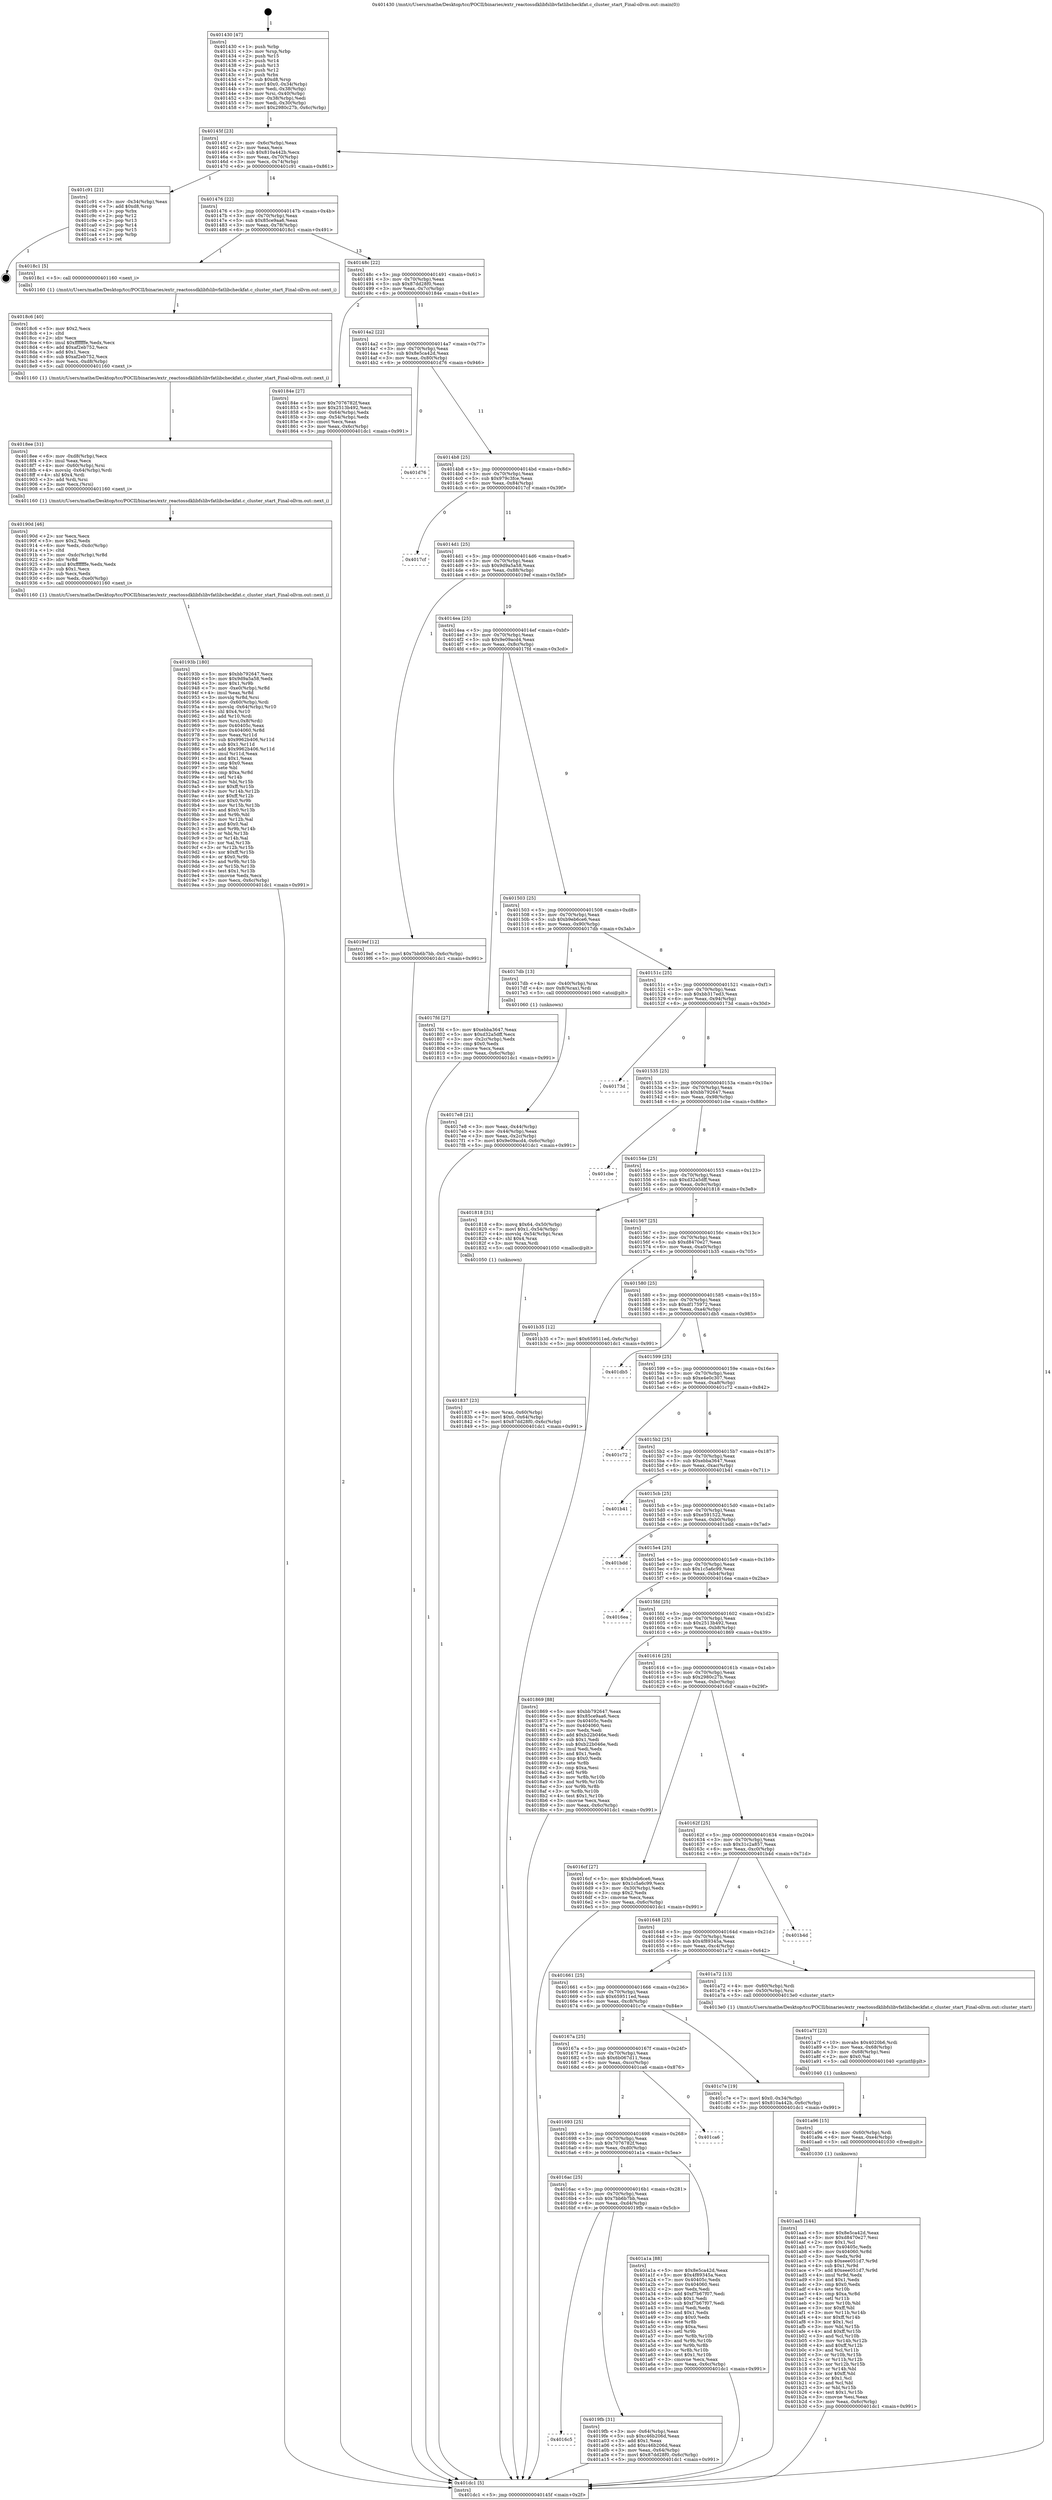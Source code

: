 digraph "0x401430" {
  label = "0x401430 (/mnt/c/Users/mathe/Desktop/tcc/POCII/binaries/extr_reactossdklibfslibvfatlibcheckfat.c_cluster_start_Final-ollvm.out::main(0))"
  labelloc = "t"
  node[shape=record]

  Entry [label="",width=0.3,height=0.3,shape=circle,fillcolor=black,style=filled]
  "0x40145f" [label="{
     0x40145f [23]\l
     | [instrs]\l
     &nbsp;&nbsp;0x40145f \<+3\>: mov -0x6c(%rbp),%eax\l
     &nbsp;&nbsp;0x401462 \<+2\>: mov %eax,%ecx\l
     &nbsp;&nbsp;0x401464 \<+6\>: sub $0x810a442b,%ecx\l
     &nbsp;&nbsp;0x40146a \<+3\>: mov %eax,-0x70(%rbp)\l
     &nbsp;&nbsp;0x40146d \<+3\>: mov %ecx,-0x74(%rbp)\l
     &nbsp;&nbsp;0x401470 \<+6\>: je 0000000000401c91 \<main+0x861\>\l
  }"]
  "0x401c91" [label="{
     0x401c91 [21]\l
     | [instrs]\l
     &nbsp;&nbsp;0x401c91 \<+3\>: mov -0x34(%rbp),%eax\l
     &nbsp;&nbsp;0x401c94 \<+7\>: add $0xd8,%rsp\l
     &nbsp;&nbsp;0x401c9b \<+1\>: pop %rbx\l
     &nbsp;&nbsp;0x401c9c \<+2\>: pop %r12\l
     &nbsp;&nbsp;0x401c9e \<+2\>: pop %r13\l
     &nbsp;&nbsp;0x401ca0 \<+2\>: pop %r14\l
     &nbsp;&nbsp;0x401ca2 \<+2\>: pop %r15\l
     &nbsp;&nbsp;0x401ca4 \<+1\>: pop %rbp\l
     &nbsp;&nbsp;0x401ca5 \<+1\>: ret\l
  }"]
  "0x401476" [label="{
     0x401476 [22]\l
     | [instrs]\l
     &nbsp;&nbsp;0x401476 \<+5\>: jmp 000000000040147b \<main+0x4b\>\l
     &nbsp;&nbsp;0x40147b \<+3\>: mov -0x70(%rbp),%eax\l
     &nbsp;&nbsp;0x40147e \<+5\>: sub $0x85ce9aa6,%eax\l
     &nbsp;&nbsp;0x401483 \<+3\>: mov %eax,-0x78(%rbp)\l
     &nbsp;&nbsp;0x401486 \<+6\>: je 00000000004018c1 \<main+0x491\>\l
  }"]
  Exit [label="",width=0.3,height=0.3,shape=circle,fillcolor=black,style=filled,peripheries=2]
  "0x4018c1" [label="{
     0x4018c1 [5]\l
     | [instrs]\l
     &nbsp;&nbsp;0x4018c1 \<+5\>: call 0000000000401160 \<next_i\>\l
     | [calls]\l
     &nbsp;&nbsp;0x401160 \{1\} (/mnt/c/Users/mathe/Desktop/tcc/POCII/binaries/extr_reactossdklibfslibvfatlibcheckfat.c_cluster_start_Final-ollvm.out::next_i)\l
  }"]
  "0x40148c" [label="{
     0x40148c [22]\l
     | [instrs]\l
     &nbsp;&nbsp;0x40148c \<+5\>: jmp 0000000000401491 \<main+0x61\>\l
     &nbsp;&nbsp;0x401491 \<+3\>: mov -0x70(%rbp),%eax\l
     &nbsp;&nbsp;0x401494 \<+5\>: sub $0x87dd28f0,%eax\l
     &nbsp;&nbsp;0x401499 \<+3\>: mov %eax,-0x7c(%rbp)\l
     &nbsp;&nbsp;0x40149c \<+6\>: je 000000000040184e \<main+0x41e\>\l
  }"]
  "0x401aa5" [label="{
     0x401aa5 [144]\l
     | [instrs]\l
     &nbsp;&nbsp;0x401aa5 \<+5\>: mov $0x8e5ca42d,%eax\l
     &nbsp;&nbsp;0x401aaa \<+5\>: mov $0xd8470e27,%esi\l
     &nbsp;&nbsp;0x401aaf \<+2\>: mov $0x1,%cl\l
     &nbsp;&nbsp;0x401ab1 \<+7\>: mov 0x40405c,%edx\l
     &nbsp;&nbsp;0x401ab8 \<+8\>: mov 0x404060,%r8d\l
     &nbsp;&nbsp;0x401ac0 \<+3\>: mov %edx,%r9d\l
     &nbsp;&nbsp;0x401ac3 \<+7\>: sub $0xeee051d7,%r9d\l
     &nbsp;&nbsp;0x401aca \<+4\>: sub $0x1,%r9d\l
     &nbsp;&nbsp;0x401ace \<+7\>: add $0xeee051d7,%r9d\l
     &nbsp;&nbsp;0x401ad5 \<+4\>: imul %r9d,%edx\l
     &nbsp;&nbsp;0x401ad9 \<+3\>: and $0x1,%edx\l
     &nbsp;&nbsp;0x401adc \<+3\>: cmp $0x0,%edx\l
     &nbsp;&nbsp;0x401adf \<+4\>: sete %r10b\l
     &nbsp;&nbsp;0x401ae3 \<+4\>: cmp $0xa,%r8d\l
     &nbsp;&nbsp;0x401ae7 \<+4\>: setl %r11b\l
     &nbsp;&nbsp;0x401aeb \<+3\>: mov %r10b,%bl\l
     &nbsp;&nbsp;0x401aee \<+3\>: xor $0xff,%bl\l
     &nbsp;&nbsp;0x401af1 \<+3\>: mov %r11b,%r14b\l
     &nbsp;&nbsp;0x401af4 \<+4\>: xor $0xff,%r14b\l
     &nbsp;&nbsp;0x401af8 \<+3\>: xor $0x1,%cl\l
     &nbsp;&nbsp;0x401afb \<+3\>: mov %bl,%r15b\l
     &nbsp;&nbsp;0x401afe \<+4\>: and $0xff,%r15b\l
     &nbsp;&nbsp;0x401b02 \<+3\>: and %cl,%r10b\l
     &nbsp;&nbsp;0x401b05 \<+3\>: mov %r14b,%r12b\l
     &nbsp;&nbsp;0x401b08 \<+4\>: and $0xff,%r12b\l
     &nbsp;&nbsp;0x401b0c \<+3\>: and %cl,%r11b\l
     &nbsp;&nbsp;0x401b0f \<+3\>: or %r10b,%r15b\l
     &nbsp;&nbsp;0x401b12 \<+3\>: or %r11b,%r12b\l
     &nbsp;&nbsp;0x401b15 \<+3\>: xor %r12b,%r15b\l
     &nbsp;&nbsp;0x401b18 \<+3\>: or %r14b,%bl\l
     &nbsp;&nbsp;0x401b1b \<+3\>: xor $0xff,%bl\l
     &nbsp;&nbsp;0x401b1e \<+3\>: or $0x1,%cl\l
     &nbsp;&nbsp;0x401b21 \<+2\>: and %cl,%bl\l
     &nbsp;&nbsp;0x401b23 \<+3\>: or %bl,%r15b\l
     &nbsp;&nbsp;0x401b26 \<+4\>: test $0x1,%r15b\l
     &nbsp;&nbsp;0x401b2a \<+3\>: cmovne %esi,%eax\l
     &nbsp;&nbsp;0x401b2d \<+3\>: mov %eax,-0x6c(%rbp)\l
     &nbsp;&nbsp;0x401b30 \<+5\>: jmp 0000000000401dc1 \<main+0x991\>\l
  }"]
  "0x40184e" [label="{
     0x40184e [27]\l
     | [instrs]\l
     &nbsp;&nbsp;0x40184e \<+5\>: mov $0x7076782f,%eax\l
     &nbsp;&nbsp;0x401853 \<+5\>: mov $0x2513b492,%ecx\l
     &nbsp;&nbsp;0x401858 \<+3\>: mov -0x64(%rbp),%edx\l
     &nbsp;&nbsp;0x40185b \<+3\>: cmp -0x54(%rbp),%edx\l
     &nbsp;&nbsp;0x40185e \<+3\>: cmovl %ecx,%eax\l
     &nbsp;&nbsp;0x401861 \<+3\>: mov %eax,-0x6c(%rbp)\l
     &nbsp;&nbsp;0x401864 \<+5\>: jmp 0000000000401dc1 \<main+0x991\>\l
  }"]
  "0x4014a2" [label="{
     0x4014a2 [22]\l
     | [instrs]\l
     &nbsp;&nbsp;0x4014a2 \<+5\>: jmp 00000000004014a7 \<main+0x77\>\l
     &nbsp;&nbsp;0x4014a7 \<+3\>: mov -0x70(%rbp),%eax\l
     &nbsp;&nbsp;0x4014aa \<+5\>: sub $0x8e5ca42d,%eax\l
     &nbsp;&nbsp;0x4014af \<+3\>: mov %eax,-0x80(%rbp)\l
     &nbsp;&nbsp;0x4014b2 \<+6\>: je 0000000000401d76 \<main+0x946\>\l
  }"]
  "0x401a96" [label="{
     0x401a96 [15]\l
     | [instrs]\l
     &nbsp;&nbsp;0x401a96 \<+4\>: mov -0x60(%rbp),%rdi\l
     &nbsp;&nbsp;0x401a9a \<+6\>: mov %eax,-0xe4(%rbp)\l
     &nbsp;&nbsp;0x401aa0 \<+5\>: call 0000000000401030 \<free@plt\>\l
     | [calls]\l
     &nbsp;&nbsp;0x401030 \{1\} (unknown)\l
  }"]
  "0x401d76" [label="{
     0x401d76\l
  }", style=dashed]
  "0x4014b8" [label="{
     0x4014b8 [25]\l
     | [instrs]\l
     &nbsp;&nbsp;0x4014b8 \<+5\>: jmp 00000000004014bd \<main+0x8d\>\l
     &nbsp;&nbsp;0x4014bd \<+3\>: mov -0x70(%rbp),%eax\l
     &nbsp;&nbsp;0x4014c0 \<+5\>: sub $0x979c3fce,%eax\l
     &nbsp;&nbsp;0x4014c5 \<+6\>: mov %eax,-0x84(%rbp)\l
     &nbsp;&nbsp;0x4014cb \<+6\>: je 00000000004017cf \<main+0x39f\>\l
  }"]
  "0x401a7f" [label="{
     0x401a7f [23]\l
     | [instrs]\l
     &nbsp;&nbsp;0x401a7f \<+10\>: movabs $0x4020b6,%rdi\l
     &nbsp;&nbsp;0x401a89 \<+3\>: mov %eax,-0x68(%rbp)\l
     &nbsp;&nbsp;0x401a8c \<+3\>: mov -0x68(%rbp),%esi\l
     &nbsp;&nbsp;0x401a8f \<+2\>: mov $0x0,%al\l
     &nbsp;&nbsp;0x401a91 \<+5\>: call 0000000000401040 \<printf@plt\>\l
     | [calls]\l
     &nbsp;&nbsp;0x401040 \{1\} (unknown)\l
  }"]
  "0x4017cf" [label="{
     0x4017cf\l
  }", style=dashed]
  "0x4014d1" [label="{
     0x4014d1 [25]\l
     | [instrs]\l
     &nbsp;&nbsp;0x4014d1 \<+5\>: jmp 00000000004014d6 \<main+0xa6\>\l
     &nbsp;&nbsp;0x4014d6 \<+3\>: mov -0x70(%rbp),%eax\l
     &nbsp;&nbsp;0x4014d9 \<+5\>: sub $0x9d9a5a58,%eax\l
     &nbsp;&nbsp;0x4014de \<+6\>: mov %eax,-0x88(%rbp)\l
     &nbsp;&nbsp;0x4014e4 \<+6\>: je 00000000004019ef \<main+0x5bf\>\l
  }"]
  "0x4016c5" [label="{
     0x4016c5\l
  }", style=dashed]
  "0x4019ef" [label="{
     0x4019ef [12]\l
     | [instrs]\l
     &nbsp;&nbsp;0x4019ef \<+7\>: movl $0x7bb6b7bb,-0x6c(%rbp)\l
     &nbsp;&nbsp;0x4019f6 \<+5\>: jmp 0000000000401dc1 \<main+0x991\>\l
  }"]
  "0x4014ea" [label="{
     0x4014ea [25]\l
     | [instrs]\l
     &nbsp;&nbsp;0x4014ea \<+5\>: jmp 00000000004014ef \<main+0xbf\>\l
     &nbsp;&nbsp;0x4014ef \<+3\>: mov -0x70(%rbp),%eax\l
     &nbsp;&nbsp;0x4014f2 \<+5\>: sub $0x9e09acd4,%eax\l
     &nbsp;&nbsp;0x4014f7 \<+6\>: mov %eax,-0x8c(%rbp)\l
     &nbsp;&nbsp;0x4014fd \<+6\>: je 00000000004017fd \<main+0x3cd\>\l
  }"]
  "0x4019fb" [label="{
     0x4019fb [31]\l
     | [instrs]\l
     &nbsp;&nbsp;0x4019fb \<+3\>: mov -0x64(%rbp),%eax\l
     &nbsp;&nbsp;0x4019fe \<+5\>: sub $0xc46b206d,%eax\l
     &nbsp;&nbsp;0x401a03 \<+3\>: add $0x1,%eax\l
     &nbsp;&nbsp;0x401a06 \<+5\>: add $0xc46b206d,%eax\l
     &nbsp;&nbsp;0x401a0b \<+3\>: mov %eax,-0x64(%rbp)\l
     &nbsp;&nbsp;0x401a0e \<+7\>: movl $0x87dd28f0,-0x6c(%rbp)\l
     &nbsp;&nbsp;0x401a15 \<+5\>: jmp 0000000000401dc1 \<main+0x991\>\l
  }"]
  "0x4017fd" [label="{
     0x4017fd [27]\l
     | [instrs]\l
     &nbsp;&nbsp;0x4017fd \<+5\>: mov $0xebba3647,%eax\l
     &nbsp;&nbsp;0x401802 \<+5\>: mov $0xd32a5dff,%ecx\l
     &nbsp;&nbsp;0x401807 \<+3\>: mov -0x2c(%rbp),%edx\l
     &nbsp;&nbsp;0x40180a \<+3\>: cmp $0x0,%edx\l
     &nbsp;&nbsp;0x40180d \<+3\>: cmove %ecx,%eax\l
     &nbsp;&nbsp;0x401810 \<+3\>: mov %eax,-0x6c(%rbp)\l
     &nbsp;&nbsp;0x401813 \<+5\>: jmp 0000000000401dc1 \<main+0x991\>\l
  }"]
  "0x401503" [label="{
     0x401503 [25]\l
     | [instrs]\l
     &nbsp;&nbsp;0x401503 \<+5\>: jmp 0000000000401508 \<main+0xd8\>\l
     &nbsp;&nbsp;0x401508 \<+3\>: mov -0x70(%rbp),%eax\l
     &nbsp;&nbsp;0x40150b \<+5\>: sub $0xb9eb6ce6,%eax\l
     &nbsp;&nbsp;0x401510 \<+6\>: mov %eax,-0x90(%rbp)\l
     &nbsp;&nbsp;0x401516 \<+6\>: je 00000000004017db \<main+0x3ab\>\l
  }"]
  "0x4016ac" [label="{
     0x4016ac [25]\l
     | [instrs]\l
     &nbsp;&nbsp;0x4016ac \<+5\>: jmp 00000000004016b1 \<main+0x281\>\l
     &nbsp;&nbsp;0x4016b1 \<+3\>: mov -0x70(%rbp),%eax\l
     &nbsp;&nbsp;0x4016b4 \<+5\>: sub $0x7bb6b7bb,%eax\l
     &nbsp;&nbsp;0x4016b9 \<+6\>: mov %eax,-0xd4(%rbp)\l
     &nbsp;&nbsp;0x4016bf \<+6\>: je 00000000004019fb \<main+0x5cb\>\l
  }"]
  "0x4017db" [label="{
     0x4017db [13]\l
     | [instrs]\l
     &nbsp;&nbsp;0x4017db \<+4\>: mov -0x40(%rbp),%rax\l
     &nbsp;&nbsp;0x4017df \<+4\>: mov 0x8(%rax),%rdi\l
     &nbsp;&nbsp;0x4017e3 \<+5\>: call 0000000000401060 \<atoi@plt\>\l
     | [calls]\l
     &nbsp;&nbsp;0x401060 \{1\} (unknown)\l
  }"]
  "0x40151c" [label="{
     0x40151c [25]\l
     | [instrs]\l
     &nbsp;&nbsp;0x40151c \<+5\>: jmp 0000000000401521 \<main+0xf1\>\l
     &nbsp;&nbsp;0x401521 \<+3\>: mov -0x70(%rbp),%eax\l
     &nbsp;&nbsp;0x401524 \<+5\>: sub $0xbb317ed3,%eax\l
     &nbsp;&nbsp;0x401529 \<+6\>: mov %eax,-0x94(%rbp)\l
     &nbsp;&nbsp;0x40152f \<+6\>: je 000000000040173d \<main+0x30d\>\l
  }"]
  "0x401a1a" [label="{
     0x401a1a [88]\l
     | [instrs]\l
     &nbsp;&nbsp;0x401a1a \<+5\>: mov $0x8e5ca42d,%eax\l
     &nbsp;&nbsp;0x401a1f \<+5\>: mov $0x4f89345a,%ecx\l
     &nbsp;&nbsp;0x401a24 \<+7\>: mov 0x40405c,%edx\l
     &nbsp;&nbsp;0x401a2b \<+7\>: mov 0x404060,%esi\l
     &nbsp;&nbsp;0x401a32 \<+2\>: mov %edx,%edi\l
     &nbsp;&nbsp;0x401a34 \<+6\>: add $0xf7b67f07,%edi\l
     &nbsp;&nbsp;0x401a3a \<+3\>: sub $0x1,%edi\l
     &nbsp;&nbsp;0x401a3d \<+6\>: sub $0xf7b67f07,%edi\l
     &nbsp;&nbsp;0x401a43 \<+3\>: imul %edi,%edx\l
     &nbsp;&nbsp;0x401a46 \<+3\>: and $0x1,%edx\l
     &nbsp;&nbsp;0x401a49 \<+3\>: cmp $0x0,%edx\l
     &nbsp;&nbsp;0x401a4c \<+4\>: sete %r8b\l
     &nbsp;&nbsp;0x401a50 \<+3\>: cmp $0xa,%esi\l
     &nbsp;&nbsp;0x401a53 \<+4\>: setl %r9b\l
     &nbsp;&nbsp;0x401a57 \<+3\>: mov %r8b,%r10b\l
     &nbsp;&nbsp;0x401a5a \<+3\>: and %r9b,%r10b\l
     &nbsp;&nbsp;0x401a5d \<+3\>: xor %r9b,%r8b\l
     &nbsp;&nbsp;0x401a60 \<+3\>: or %r8b,%r10b\l
     &nbsp;&nbsp;0x401a63 \<+4\>: test $0x1,%r10b\l
     &nbsp;&nbsp;0x401a67 \<+3\>: cmovne %ecx,%eax\l
     &nbsp;&nbsp;0x401a6a \<+3\>: mov %eax,-0x6c(%rbp)\l
     &nbsp;&nbsp;0x401a6d \<+5\>: jmp 0000000000401dc1 \<main+0x991\>\l
  }"]
  "0x40173d" [label="{
     0x40173d\l
  }", style=dashed]
  "0x401535" [label="{
     0x401535 [25]\l
     | [instrs]\l
     &nbsp;&nbsp;0x401535 \<+5\>: jmp 000000000040153a \<main+0x10a\>\l
     &nbsp;&nbsp;0x40153a \<+3\>: mov -0x70(%rbp),%eax\l
     &nbsp;&nbsp;0x40153d \<+5\>: sub $0xbb792647,%eax\l
     &nbsp;&nbsp;0x401542 \<+6\>: mov %eax,-0x98(%rbp)\l
     &nbsp;&nbsp;0x401548 \<+6\>: je 0000000000401cbe \<main+0x88e\>\l
  }"]
  "0x401693" [label="{
     0x401693 [25]\l
     | [instrs]\l
     &nbsp;&nbsp;0x401693 \<+5\>: jmp 0000000000401698 \<main+0x268\>\l
     &nbsp;&nbsp;0x401698 \<+3\>: mov -0x70(%rbp),%eax\l
     &nbsp;&nbsp;0x40169b \<+5\>: sub $0x7076782f,%eax\l
     &nbsp;&nbsp;0x4016a0 \<+6\>: mov %eax,-0xd0(%rbp)\l
     &nbsp;&nbsp;0x4016a6 \<+6\>: je 0000000000401a1a \<main+0x5ea\>\l
  }"]
  "0x401cbe" [label="{
     0x401cbe\l
  }", style=dashed]
  "0x40154e" [label="{
     0x40154e [25]\l
     | [instrs]\l
     &nbsp;&nbsp;0x40154e \<+5\>: jmp 0000000000401553 \<main+0x123\>\l
     &nbsp;&nbsp;0x401553 \<+3\>: mov -0x70(%rbp),%eax\l
     &nbsp;&nbsp;0x401556 \<+5\>: sub $0xd32a5dff,%eax\l
     &nbsp;&nbsp;0x40155b \<+6\>: mov %eax,-0x9c(%rbp)\l
     &nbsp;&nbsp;0x401561 \<+6\>: je 0000000000401818 \<main+0x3e8\>\l
  }"]
  "0x401ca6" [label="{
     0x401ca6\l
  }", style=dashed]
  "0x401818" [label="{
     0x401818 [31]\l
     | [instrs]\l
     &nbsp;&nbsp;0x401818 \<+8\>: movq $0x64,-0x50(%rbp)\l
     &nbsp;&nbsp;0x401820 \<+7\>: movl $0x1,-0x54(%rbp)\l
     &nbsp;&nbsp;0x401827 \<+4\>: movslq -0x54(%rbp),%rax\l
     &nbsp;&nbsp;0x40182b \<+4\>: shl $0x4,%rax\l
     &nbsp;&nbsp;0x40182f \<+3\>: mov %rax,%rdi\l
     &nbsp;&nbsp;0x401832 \<+5\>: call 0000000000401050 \<malloc@plt\>\l
     | [calls]\l
     &nbsp;&nbsp;0x401050 \{1\} (unknown)\l
  }"]
  "0x401567" [label="{
     0x401567 [25]\l
     | [instrs]\l
     &nbsp;&nbsp;0x401567 \<+5\>: jmp 000000000040156c \<main+0x13c\>\l
     &nbsp;&nbsp;0x40156c \<+3\>: mov -0x70(%rbp),%eax\l
     &nbsp;&nbsp;0x40156f \<+5\>: sub $0xd8470e27,%eax\l
     &nbsp;&nbsp;0x401574 \<+6\>: mov %eax,-0xa0(%rbp)\l
     &nbsp;&nbsp;0x40157a \<+6\>: je 0000000000401b35 \<main+0x705\>\l
  }"]
  "0x40167a" [label="{
     0x40167a [25]\l
     | [instrs]\l
     &nbsp;&nbsp;0x40167a \<+5\>: jmp 000000000040167f \<main+0x24f\>\l
     &nbsp;&nbsp;0x40167f \<+3\>: mov -0x70(%rbp),%eax\l
     &nbsp;&nbsp;0x401682 \<+5\>: sub $0x6b067d11,%eax\l
     &nbsp;&nbsp;0x401687 \<+6\>: mov %eax,-0xcc(%rbp)\l
     &nbsp;&nbsp;0x40168d \<+6\>: je 0000000000401ca6 \<main+0x876\>\l
  }"]
  "0x401b35" [label="{
     0x401b35 [12]\l
     | [instrs]\l
     &nbsp;&nbsp;0x401b35 \<+7\>: movl $0x659511ed,-0x6c(%rbp)\l
     &nbsp;&nbsp;0x401b3c \<+5\>: jmp 0000000000401dc1 \<main+0x991\>\l
  }"]
  "0x401580" [label="{
     0x401580 [25]\l
     | [instrs]\l
     &nbsp;&nbsp;0x401580 \<+5\>: jmp 0000000000401585 \<main+0x155\>\l
     &nbsp;&nbsp;0x401585 \<+3\>: mov -0x70(%rbp),%eax\l
     &nbsp;&nbsp;0x401588 \<+5\>: sub $0xdf175972,%eax\l
     &nbsp;&nbsp;0x40158d \<+6\>: mov %eax,-0xa4(%rbp)\l
     &nbsp;&nbsp;0x401593 \<+6\>: je 0000000000401db5 \<main+0x985\>\l
  }"]
  "0x401c7e" [label="{
     0x401c7e [19]\l
     | [instrs]\l
     &nbsp;&nbsp;0x401c7e \<+7\>: movl $0x0,-0x34(%rbp)\l
     &nbsp;&nbsp;0x401c85 \<+7\>: movl $0x810a442b,-0x6c(%rbp)\l
     &nbsp;&nbsp;0x401c8c \<+5\>: jmp 0000000000401dc1 \<main+0x991\>\l
  }"]
  "0x401db5" [label="{
     0x401db5\l
  }", style=dashed]
  "0x401599" [label="{
     0x401599 [25]\l
     | [instrs]\l
     &nbsp;&nbsp;0x401599 \<+5\>: jmp 000000000040159e \<main+0x16e\>\l
     &nbsp;&nbsp;0x40159e \<+3\>: mov -0x70(%rbp),%eax\l
     &nbsp;&nbsp;0x4015a1 \<+5\>: sub $0xe4e0c307,%eax\l
     &nbsp;&nbsp;0x4015a6 \<+6\>: mov %eax,-0xa8(%rbp)\l
     &nbsp;&nbsp;0x4015ac \<+6\>: je 0000000000401c72 \<main+0x842\>\l
  }"]
  "0x401661" [label="{
     0x401661 [25]\l
     | [instrs]\l
     &nbsp;&nbsp;0x401661 \<+5\>: jmp 0000000000401666 \<main+0x236\>\l
     &nbsp;&nbsp;0x401666 \<+3\>: mov -0x70(%rbp),%eax\l
     &nbsp;&nbsp;0x401669 \<+5\>: sub $0x659511ed,%eax\l
     &nbsp;&nbsp;0x40166e \<+6\>: mov %eax,-0xc8(%rbp)\l
     &nbsp;&nbsp;0x401674 \<+6\>: je 0000000000401c7e \<main+0x84e\>\l
  }"]
  "0x401c72" [label="{
     0x401c72\l
  }", style=dashed]
  "0x4015b2" [label="{
     0x4015b2 [25]\l
     | [instrs]\l
     &nbsp;&nbsp;0x4015b2 \<+5\>: jmp 00000000004015b7 \<main+0x187\>\l
     &nbsp;&nbsp;0x4015b7 \<+3\>: mov -0x70(%rbp),%eax\l
     &nbsp;&nbsp;0x4015ba \<+5\>: sub $0xebba3647,%eax\l
     &nbsp;&nbsp;0x4015bf \<+6\>: mov %eax,-0xac(%rbp)\l
     &nbsp;&nbsp;0x4015c5 \<+6\>: je 0000000000401b41 \<main+0x711\>\l
  }"]
  "0x401a72" [label="{
     0x401a72 [13]\l
     | [instrs]\l
     &nbsp;&nbsp;0x401a72 \<+4\>: mov -0x60(%rbp),%rdi\l
     &nbsp;&nbsp;0x401a76 \<+4\>: mov -0x50(%rbp),%rsi\l
     &nbsp;&nbsp;0x401a7a \<+5\>: call 00000000004013e0 \<cluster_start\>\l
     | [calls]\l
     &nbsp;&nbsp;0x4013e0 \{1\} (/mnt/c/Users/mathe/Desktop/tcc/POCII/binaries/extr_reactossdklibfslibvfatlibcheckfat.c_cluster_start_Final-ollvm.out::cluster_start)\l
  }"]
  "0x401b41" [label="{
     0x401b41\l
  }", style=dashed]
  "0x4015cb" [label="{
     0x4015cb [25]\l
     | [instrs]\l
     &nbsp;&nbsp;0x4015cb \<+5\>: jmp 00000000004015d0 \<main+0x1a0\>\l
     &nbsp;&nbsp;0x4015d0 \<+3\>: mov -0x70(%rbp),%eax\l
     &nbsp;&nbsp;0x4015d3 \<+5\>: sub $0xe591522,%eax\l
     &nbsp;&nbsp;0x4015d8 \<+6\>: mov %eax,-0xb0(%rbp)\l
     &nbsp;&nbsp;0x4015de \<+6\>: je 0000000000401bdd \<main+0x7ad\>\l
  }"]
  "0x401648" [label="{
     0x401648 [25]\l
     | [instrs]\l
     &nbsp;&nbsp;0x401648 \<+5\>: jmp 000000000040164d \<main+0x21d\>\l
     &nbsp;&nbsp;0x40164d \<+3\>: mov -0x70(%rbp),%eax\l
     &nbsp;&nbsp;0x401650 \<+5\>: sub $0x4f89345a,%eax\l
     &nbsp;&nbsp;0x401655 \<+6\>: mov %eax,-0xc4(%rbp)\l
     &nbsp;&nbsp;0x40165b \<+6\>: je 0000000000401a72 \<main+0x642\>\l
  }"]
  "0x401bdd" [label="{
     0x401bdd\l
  }", style=dashed]
  "0x4015e4" [label="{
     0x4015e4 [25]\l
     | [instrs]\l
     &nbsp;&nbsp;0x4015e4 \<+5\>: jmp 00000000004015e9 \<main+0x1b9\>\l
     &nbsp;&nbsp;0x4015e9 \<+3\>: mov -0x70(%rbp),%eax\l
     &nbsp;&nbsp;0x4015ec \<+5\>: sub $0x1c5a6c99,%eax\l
     &nbsp;&nbsp;0x4015f1 \<+6\>: mov %eax,-0xb4(%rbp)\l
     &nbsp;&nbsp;0x4015f7 \<+6\>: je 00000000004016ea \<main+0x2ba\>\l
  }"]
  "0x401b4d" [label="{
     0x401b4d\l
  }", style=dashed]
  "0x4016ea" [label="{
     0x4016ea\l
  }", style=dashed]
  "0x4015fd" [label="{
     0x4015fd [25]\l
     | [instrs]\l
     &nbsp;&nbsp;0x4015fd \<+5\>: jmp 0000000000401602 \<main+0x1d2\>\l
     &nbsp;&nbsp;0x401602 \<+3\>: mov -0x70(%rbp),%eax\l
     &nbsp;&nbsp;0x401605 \<+5\>: sub $0x2513b492,%eax\l
     &nbsp;&nbsp;0x40160a \<+6\>: mov %eax,-0xb8(%rbp)\l
     &nbsp;&nbsp;0x401610 \<+6\>: je 0000000000401869 \<main+0x439\>\l
  }"]
  "0x40193b" [label="{
     0x40193b [180]\l
     | [instrs]\l
     &nbsp;&nbsp;0x40193b \<+5\>: mov $0xbb792647,%ecx\l
     &nbsp;&nbsp;0x401940 \<+5\>: mov $0x9d9a5a58,%edx\l
     &nbsp;&nbsp;0x401945 \<+3\>: mov $0x1,%r9b\l
     &nbsp;&nbsp;0x401948 \<+7\>: mov -0xe0(%rbp),%r8d\l
     &nbsp;&nbsp;0x40194f \<+4\>: imul %eax,%r8d\l
     &nbsp;&nbsp;0x401953 \<+3\>: movslq %r8d,%rsi\l
     &nbsp;&nbsp;0x401956 \<+4\>: mov -0x60(%rbp),%rdi\l
     &nbsp;&nbsp;0x40195a \<+4\>: movslq -0x64(%rbp),%r10\l
     &nbsp;&nbsp;0x40195e \<+4\>: shl $0x4,%r10\l
     &nbsp;&nbsp;0x401962 \<+3\>: add %r10,%rdi\l
     &nbsp;&nbsp;0x401965 \<+4\>: mov %rsi,0x8(%rdi)\l
     &nbsp;&nbsp;0x401969 \<+7\>: mov 0x40405c,%eax\l
     &nbsp;&nbsp;0x401970 \<+8\>: mov 0x404060,%r8d\l
     &nbsp;&nbsp;0x401978 \<+3\>: mov %eax,%r11d\l
     &nbsp;&nbsp;0x40197b \<+7\>: sub $0x9962b406,%r11d\l
     &nbsp;&nbsp;0x401982 \<+4\>: sub $0x1,%r11d\l
     &nbsp;&nbsp;0x401986 \<+7\>: add $0x9962b406,%r11d\l
     &nbsp;&nbsp;0x40198d \<+4\>: imul %r11d,%eax\l
     &nbsp;&nbsp;0x401991 \<+3\>: and $0x1,%eax\l
     &nbsp;&nbsp;0x401994 \<+3\>: cmp $0x0,%eax\l
     &nbsp;&nbsp;0x401997 \<+3\>: sete %bl\l
     &nbsp;&nbsp;0x40199a \<+4\>: cmp $0xa,%r8d\l
     &nbsp;&nbsp;0x40199e \<+4\>: setl %r14b\l
     &nbsp;&nbsp;0x4019a2 \<+3\>: mov %bl,%r15b\l
     &nbsp;&nbsp;0x4019a5 \<+4\>: xor $0xff,%r15b\l
     &nbsp;&nbsp;0x4019a9 \<+3\>: mov %r14b,%r12b\l
     &nbsp;&nbsp;0x4019ac \<+4\>: xor $0xff,%r12b\l
     &nbsp;&nbsp;0x4019b0 \<+4\>: xor $0x0,%r9b\l
     &nbsp;&nbsp;0x4019b4 \<+3\>: mov %r15b,%r13b\l
     &nbsp;&nbsp;0x4019b7 \<+4\>: and $0x0,%r13b\l
     &nbsp;&nbsp;0x4019bb \<+3\>: and %r9b,%bl\l
     &nbsp;&nbsp;0x4019be \<+3\>: mov %r12b,%al\l
     &nbsp;&nbsp;0x4019c1 \<+2\>: and $0x0,%al\l
     &nbsp;&nbsp;0x4019c3 \<+3\>: and %r9b,%r14b\l
     &nbsp;&nbsp;0x4019c6 \<+3\>: or %bl,%r13b\l
     &nbsp;&nbsp;0x4019c9 \<+3\>: or %r14b,%al\l
     &nbsp;&nbsp;0x4019cc \<+3\>: xor %al,%r13b\l
     &nbsp;&nbsp;0x4019cf \<+3\>: or %r12b,%r15b\l
     &nbsp;&nbsp;0x4019d2 \<+4\>: xor $0xff,%r15b\l
     &nbsp;&nbsp;0x4019d6 \<+4\>: or $0x0,%r9b\l
     &nbsp;&nbsp;0x4019da \<+3\>: and %r9b,%r15b\l
     &nbsp;&nbsp;0x4019dd \<+3\>: or %r15b,%r13b\l
     &nbsp;&nbsp;0x4019e0 \<+4\>: test $0x1,%r13b\l
     &nbsp;&nbsp;0x4019e4 \<+3\>: cmovne %edx,%ecx\l
     &nbsp;&nbsp;0x4019e7 \<+3\>: mov %ecx,-0x6c(%rbp)\l
     &nbsp;&nbsp;0x4019ea \<+5\>: jmp 0000000000401dc1 \<main+0x991\>\l
  }"]
  "0x401869" [label="{
     0x401869 [88]\l
     | [instrs]\l
     &nbsp;&nbsp;0x401869 \<+5\>: mov $0xbb792647,%eax\l
     &nbsp;&nbsp;0x40186e \<+5\>: mov $0x85ce9aa6,%ecx\l
     &nbsp;&nbsp;0x401873 \<+7\>: mov 0x40405c,%edx\l
     &nbsp;&nbsp;0x40187a \<+7\>: mov 0x404060,%esi\l
     &nbsp;&nbsp;0x401881 \<+2\>: mov %edx,%edi\l
     &nbsp;&nbsp;0x401883 \<+6\>: add $0xb22b046e,%edi\l
     &nbsp;&nbsp;0x401889 \<+3\>: sub $0x1,%edi\l
     &nbsp;&nbsp;0x40188c \<+6\>: sub $0xb22b046e,%edi\l
     &nbsp;&nbsp;0x401892 \<+3\>: imul %edi,%edx\l
     &nbsp;&nbsp;0x401895 \<+3\>: and $0x1,%edx\l
     &nbsp;&nbsp;0x401898 \<+3\>: cmp $0x0,%edx\l
     &nbsp;&nbsp;0x40189b \<+4\>: sete %r8b\l
     &nbsp;&nbsp;0x40189f \<+3\>: cmp $0xa,%esi\l
     &nbsp;&nbsp;0x4018a2 \<+4\>: setl %r9b\l
     &nbsp;&nbsp;0x4018a6 \<+3\>: mov %r8b,%r10b\l
     &nbsp;&nbsp;0x4018a9 \<+3\>: and %r9b,%r10b\l
     &nbsp;&nbsp;0x4018ac \<+3\>: xor %r9b,%r8b\l
     &nbsp;&nbsp;0x4018af \<+3\>: or %r8b,%r10b\l
     &nbsp;&nbsp;0x4018b2 \<+4\>: test $0x1,%r10b\l
     &nbsp;&nbsp;0x4018b6 \<+3\>: cmovne %ecx,%eax\l
     &nbsp;&nbsp;0x4018b9 \<+3\>: mov %eax,-0x6c(%rbp)\l
     &nbsp;&nbsp;0x4018bc \<+5\>: jmp 0000000000401dc1 \<main+0x991\>\l
  }"]
  "0x401616" [label="{
     0x401616 [25]\l
     | [instrs]\l
     &nbsp;&nbsp;0x401616 \<+5\>: jmp 000000000040161b \<main+0x1eb\>\l
     &nbsp;&nbsp;0x40161b \<+3\>: mov -0x70(%rbp),%eax\l
     &nbsp;&nbsp;0x40161e \<+5\>: sub $0x2980c27b,%eax\l
     &nbsp;&nbsp;0x401623 \<+6\>: mov %eax,-0xbc(%rbp)\l
     &nbsp;&nbsp;0x401629 \<+6\>: je 00000000004016cf \<main+0x29f\>\l
  }"]
  "0x40190d" [label="{
     0x40190d [46]\l
     | [instrs]\l
     &nbsp;&nbsp;0x40190d \<+2\>: xor %ecx,%ecx\l
     &nbsp;&nbsp;0x40190f \<+5\>: mov $0x2,%edx\l
     &nbsp;&nbsp;0x401914 \<+6\>: mov %edx,-0xdc(%rbp)\l
     &nbsp;&nbsp;0x40191a \<+1\>: cltd\l
     &nbsp;&nbsp;0x40191b \<+7\>: mov -0xdc(%rbp),%r8d\l
     &nbsp;&nbsp;0x401922 \<+3\>: idiv %r8d\l
     &nbsp;&nbsp;0x401925 \<+6\>: imul $0xfffffffe,%edx,%edx\l
     &nbsp;&nbsp;0x40192b \<+3\>: sub $0x1,%ecx\l
     &nbsp;&nbsp;0x40192e \<+2\>: sub %ecx,%edx\l
     &nbsp;&nbsp;0x401930 \<+6\>: mov %edx,-0xe0(%rbp)\l
     &nbsp;&nbsp;0x401936 \<+5\>: call 0000000000401160 \<next_i\>\l
     | [calls]\l
     &nbsp;&nbsp;0x401160 \{1\} (/mnt/c/Users/mathe/Desktop/tcc/POCII/binaries/extr_reactossdklibfslibvfatlibcheckfat.c_cluster_start_Final-ollvm.out::next_i)\l
  }"]
  "0x4016cf" [label="{
     0x4016cf [27]\l
     | [instrs]\l
     &nbsp;&nbsp;0x4016cf \<+5\>: mov $0xb9eb6ce6,%eax\l
     &nbsp;&nbsp;0x4016d4 \<+5\>: mov $0x1c5a6c99,%ecx\l
     &nbsp;&nbsp;0x4016d9 \<+3\>: mov -0x30(%rbp),%edx\l
     &nbsp;&nbsp;0x4016dc \<+3\>: cmp $0x2,%edx\l
     &nbsp;&nbsp;0x4016df \<+3\>: cmovne %ecx,%eax\l
     &nbsp;&nbsp;0x4016e2 \<+3\>: mov %eax,-0x6c(%rbp)\l
     &nbsp;&nbsp;0x4016e5 \<+5\>: jmp 0000000000401dc1 \<main+0x991\>\l
  }"]
  "0x40162f" [label="{
     0x40162f [25]\l
     | [instrs]\l
     &nbsp;&nbsp;0x40162f \<+5\>: jmp 0000000000401634 \<main+0x204\>\l
     &nbsp;&nbsp;0x401634 \<+3\>: mov -0x70(%rbp),%eax\l
     &nbsp;&nbsp;0x401637 \<+5\>: sub $0x31c2a857,%eax\l
     &nbsp;&nbsp;0x40163c \<+6\>: mov %eax,-0xc0(%rbp)\l
     &nbsp;&nbsp;0x401642 \<+6\>: je 0000000000401b4d \<main+0x71d\>\l
  }"]
  "0x401dc1" [label="{
     0x401dc1 [5]\l
     | [instrs]\l
     &nbsp;&nbsp;0x401dc1 \<+5\>: jmp 000000000040145f \<main+0x2f\>\l
  }"]
  "0x401430" [label="{
     0x401430 [47]\l
     | [instrs]\l
     &nbsp;&nbsp;0x401430 \<+1\>: push %rbp\l
     &nbsp;&nbsp;0x401431 \<+3\>: mov %rsp,%rbp\l
     &nbsp;&nbsp;0x401434 \<+2\>: push %r15\l
     &nbsp;&nbsp;0x401436 \<+2\>: push %r14\l
     &nbsp;&nbsp;0x401438 \<+2\>: push %r13\l
     &nbsp;&nbsp;0x40143a \<+2\>: push %r12\l
     &nbsp;&nbsp;0x40143c \<+1\>: push %rbx\l
     &nbsp;&nbsp;0x40143d \<+7\>: sub $0xd8,%rsp\l
     &nbsp;&nbsp;0x401444 \<+7\>: movl $0x0,-0x34(%rbp)\l
     &nbsp;&nbsp;0x40144b \<+3\>: mov %edi,-0x38(%rbp)\l
     &nbsp;&nbsp;0x40144e \<+4\>: mov %rsi,-0x40(%rbp)\l
     &nbsp;&nbsp;0x401452 \<+3\>: mov -0x38(%rbp),%edi\l
     &nbsp;&nbsp;0x401455 \<+3\>: mov %edi,-0x30(%rbp)\l
     &nbsp;&nbsp;0x401458 \<+7\>: movl $0x2980c27b,-0x6c(%rbp)\l
  }"]
  "0x4017e8" [label="{
     0x4017e8 [21]\l
     | [instrs]\l
     &nbsp;&nbsp;0x4017e8 \<+3\>: mov %eax,-0x44(%rbp)\l
     &nbsp;&nbsp;0x4017eb \<+3\>: mov -0x44(%rbp),%eax\l
     &nbsp;&nbsp;0x4017ee \<+3\>: mov %eax,-0x2c(%rbp)\l
     &nbsp;&nbsp;0x4017f1 \<+7\>: movl $0x9e09acd4,-0x6c(%rbp)\l
     &nbsp;&nbsp;0x4017f8 \<+5\>: jmp 0000000000401dc1 \<main+0x991\>\l
  }"]
  "0x401837" [label="{
     0x401837 [23]\l
     | [instrs]\l
     &nbsp;&nbsp;0x401837 \<+4\>: mov %rax,-0x60(%rbp)\l
     &nbsp;&nbsp;0x40183b \<+7\>: movl $0x0,-0x64(%rbp)\l
     &nbsp;&nbsp;0x401842 \<+7\>: movl $0x87dd28f0,-0x6c(%rbp)\l
     &nbsp;&nbsp;0x401849 \<+5\>: jmp 0000000000401dc1 \<main+0x991\>\l
  }"]
  "0x4018c6" [label="{
     0x4018c6 [40]\l
     | [instrs]\l
     &nbsp;&nbsp;0x4018c6 \<+5\>: mov $0x2,%ecx\l
     &nbsp;&nbsp;0x4018cb \<+1\>: cltd\l
     &nbsp;&nbsp;0x4018cc \<+2\>: idiv %ecx\l
     &nbsp;&nbsp;0x4018ce \<+6\>: imul $0xfffffffe,%edx,%ecx\l
     &nbsp;&nbsp;0x4018d4 \<+6\>: add $0xaf2eb752,%ecx\l
     &nbsp;&nbsp;0x4018da \<+3\>: add $0x1,%ecx\l
     &nbsp;&nbsp;0x4018dd \<+6\>: sub $0xaf2eb752,%ecx\l
     &nbsp;&nbsp;0x4018e3 \<+6\>: mov %ecx,-0xd8(%rbp)\l
     &nbsp;&nbsp;0x4018e9 \<+5\>: call 0000000000401160 \<next_i\>\l
     | [calls]\l
     &nbsp;&nbsp;0x401160 \{1\} (/mnt/c/Users/mathe/Desktop/tcc/POCII/binaries/extr_reactossdklibfslibvfatlibcheckfat.c_cluster_start_Final-ollvm.out::next_i)\l
  }"]
  "0x4018ee" [label="{
     0x4018ee [31]\l
     | [instrs]\l
     &nbsp;&nbsp;0x4018ee \<+6\>: mov -0xd8(%rbp),%ecx\l
     &nbsp;&nbsp;0x4018f4 \<+3\>: imul %eax,%ecx\l
     &nbsp;&nbsp;0x4018f7 \<+4\>: mov -0x60(%rbp),%rsi\l
     &nbsp;&nbsp;0x4018fb \<+4\>: movslq -0x64(%rbp),%rdi\l
     &nbsp;&nbsp;0x4018ff \<+4\>: shl $0x4,%rdi\l
     &nbsp;&nbsp;0x401903 \<+3\>: add %rdi,%rsi\l
     &nbsp;&nbsp;0x401906 \<+2\>: mov %ecx,(%rsi)\l
     &nbsp;&nbsp;0x401908 \<+5\>: call 0000000000401160 \<next_i\>\l
     | [calls]\l
     &nbsp;&nbsp;0x401160 \{1\} (/mnt/c/Users/mathe/Desktop/tcc/POCII/binaries/extr_reactossdklibfslibvfatlibcheckfat.c_cluster_start_Final-ollvm.out::next_i)\l
  }"]
  Entry -> "0x401430" [label=" 1"]
  "0x40145f" -> "0x401c91" [label=" 1"]
  "0x40145f" -> "0x401476" [label=" 14"]
  "0x401c91" -> Exit [label=" 1"]
  "0x401476" -> "0x4018c1" [label=" 1"]
  "0x401476" -> "0x40148c" [label=" 13"]
  "0x401c7e" -> "0x401dc1" [label=" 1"]
  "0x40148c" -> "0x40184e" [label=" 2"]
  "0x40148c" -> "0x4014a2" [label=" 11"]
  "0x401b35" -> "0x401dc1" [label=" 1"]
  "0x4014a2" -> "0x401d76" [label=" 0"]
  "0x4014a2" -> "0x4014b8" [label=" 11"]
  "0x401aa5" -> "0x401dc1" [label=" 1"]
  "0x4014b8" -> "0x4017cf" [label=" 0"]
  "0x4014b8" -> "0x4014d1" [label=" 11"]
  "0x401a96" -> "0x401aa5" [label=" 1"]
  "0x4014d1" -> "0x4019ef" [label=" 1"]
  "0x4014d1" -> "0x4014ea" [label=" 10"]
  "0x401a7f" -> "0x401a96" [label=" 1"]
  "0x4014ea" -> "0x4017fd" [label=" 1"]
  "0x4014ea" -> "0x401503" [label=" 9"]
  "0x401a72" -> "0x401a7f" [label=" 1"]
  "0x401503" -> "0x4017db" [label=" 1"]
  "0x401503" -> "0x40151c" [label=" 8"]
  "0x4019fb" -> "0x401dc1" [label=" 1"]
  "0x40151c" -> "0x40173d" [label=" 0"]
  "0x40151c" -> "0x401535" [label=" 8"]
  "0x4016ac" -> "0x4016c5" [label=" 0"]
  "0x401535" -> "0x401cbe" [label=" 0"]
  "0x401535" -> "0x40154e" [label=" 8"]
  "0x401a1a" -> "0x401dc1" [label=" 1"]
  "0x40154e" -> "0x401818" [label=" 1"]
  "0x40154e" -> "0x401567" [label=" 7"]
  "0x401693" -> "0x4016ac" [label=" 1"]
  "0x401567" -> "0x401b35" [label=" 1"]
  "0x401567" -> "0x401580" [label=" 6"]
  "0x4016ac" -> "0x4019fb" [label=" 1"]
  "0x401580" -> "0x401db5" [label=" 0"]
  "0x401580" -> "0x401599" [label=" 6"]
  "0x40167a" -> "0x401693" [label=" 2"]
  "0x401599" -> "0x401c72" [label=" 0"]
  "0x401599" -> "0x4015b2" [label=" 6"]
  "0x401693" -> "0x401a1a" [label=" 1"]
  "0x4015b2" -> "0x401b41" [label=" 0"]
  "0x4015b2" -> "0x4015cb" [label=" 6"]
  "0x401661" -> "0x40167a" [label=" 2"]
  "0x4015cb" -> "0x401bdd" [label=" 0"]
  "0x4015cb" -> "0x4015e4" [label=" 6"]
  "0x40167a" -> "0x401ca6" [label=" 0"]
  "0x4015e4" -> "0x4016ea" [label=" 0"]
  "0x4015e4" -> "0x4015fd" [label=" 6"]
  "0x401648" -> "0x401661" [label=" 3"]
  "0x4015fd" -> "0x401869" [label=" 1"]
  "0x4015fd" -> "0x401616" [label=" 5"]
  "0x401661" -> "0x401c7e" [label=" 1"]
  "0x401616" -> "0x4016cf" [label=" 1"]
  "0x401616" -> "0x40162f" [label=" 4"]
  "0x4016cf" -> "0x401dc1" [label=" 1"]
  "0x401430" -> "0x40145f" [label=" 1"]
  "0x401dc1" -> "0x40145f" [label=" 14"]
  "0x4017db" -> "0x4017e8" [label=" 1"]
  "0x4017e8" -> "0x401dc1" [label=" 1"]
  "0x4017fd" -> "0x401dc1" [label=" 1"]
  "0x401818" -> "0x401837" [label=" 1"]
  "0x401837" -> "0x401dc1" [label=" 1"]
  "0x40184e" -> "0x401dc1" [label=" 2"]
  "0x401869" -> "0x401dc1" [label=" 1"]
  "0x4018c1" -> "0x4018c6" [label=" 1"]
  "0x4018c6" -> "0x4018ee" [label=" 1"]
  "0x4018ee" -> "0x40190d" [label=" 1"]
  "0x40190d" -> "0x40193b" [label=" 1"]
  "0x40193b" -> "0x401dc1" [label=" 1"]
  "0x4019ef" -> "0x401dc1" [label=" 1"]
  "0x401648" -> "0x401a72" [label=" 1"]
  "0x40162f" -> "0x401b4d" [label=" 0"]
  "0x40162f" -> "0x401648" [label=" 4"]
}
